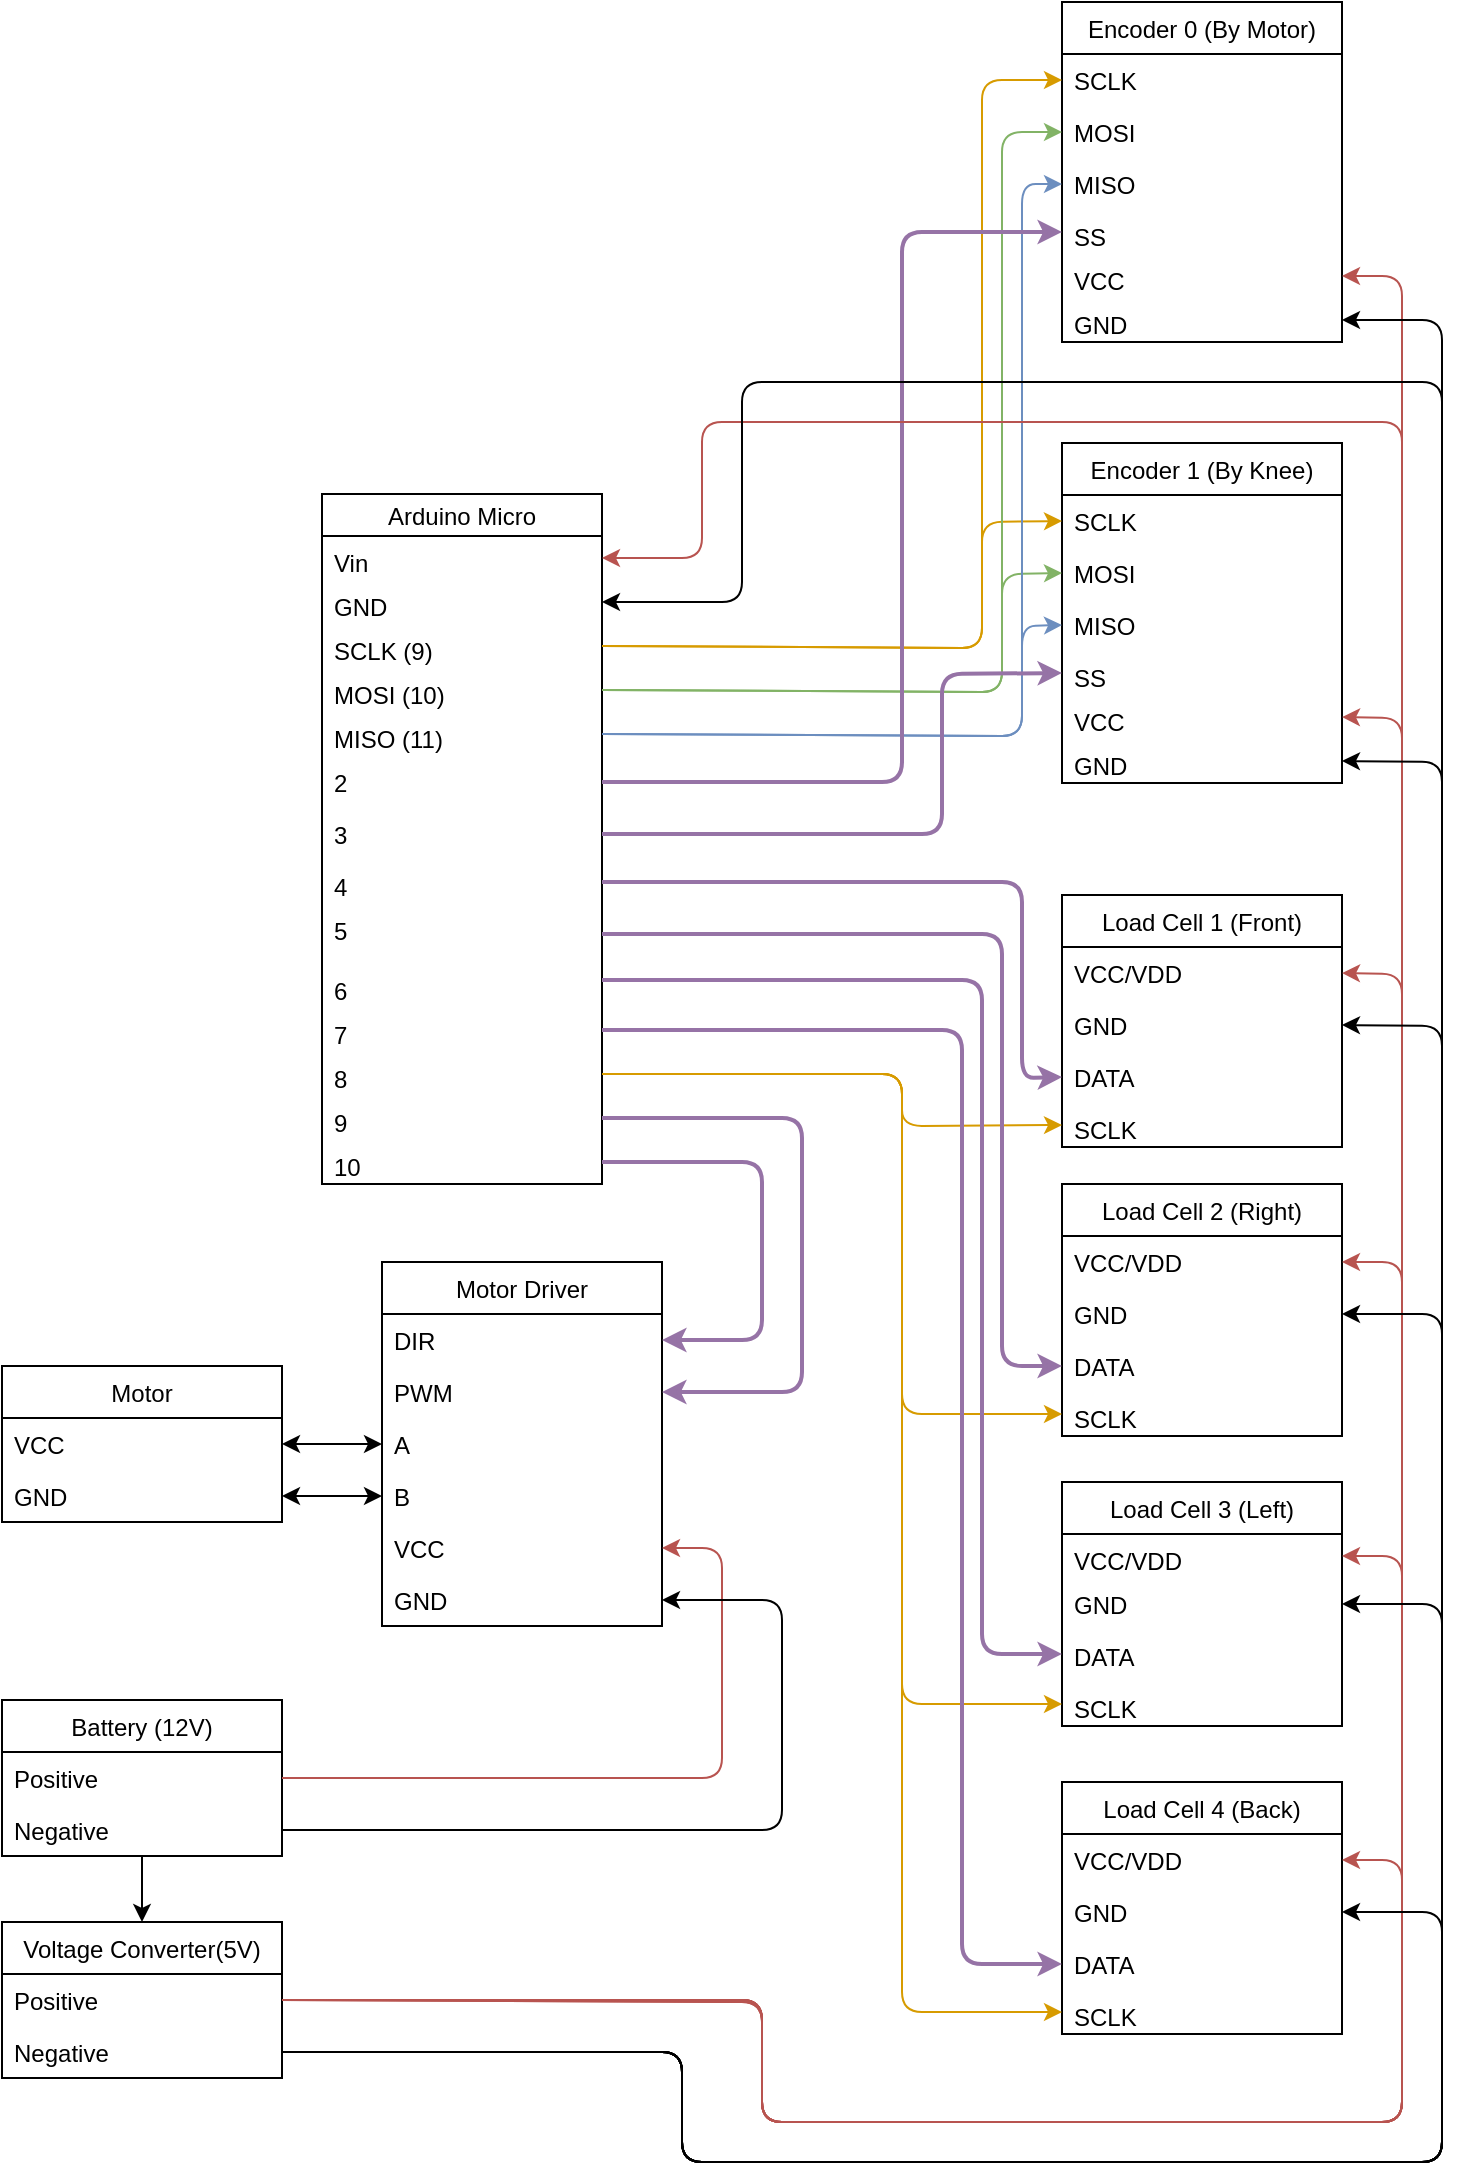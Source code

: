 <mxfile version="12.3.3" type="device" pages="1"><diagram id="v35DXiqKWcoDBNxf22tP" name="Page-1"><mxGraphModel dx="1888" dy="548" grid="1" gridSize="10" guides="1" tooltips="1" connect="1" arrows="1" fold="1" page="1" pageScale="1" pageWidth="850" pageHeight="1100" math="0" shadow="0"><root><mxCell id="0"/><mxCell id="1" parent="0"/><mxCell id="bPSCzcpHLHZhRYJmk_Av-8" value="Arduino Micro" style="swimlane;fontStyle=0;childLayout=stackLayout;horizontal=1;startSize=21;fillColor=none;horizontalStack=0;resizeParent=1;resizeParentMax=0;resizeLast=0;collapsible=1;marginBottom=0;" vertex="1" parent="1"><mxGeometry x="20" y="256" width="140" height="345" as="geometry"/></mxCell><mxCell id="bPSCzcpHLHZhRYJmk_Av-101" value="Vin" style="text;strokeColor=none;fillColor=none;align=left;verticalAlign=top;spacingLeft=4;spacingRight=4;overflow=hidden;rotatable=0;points=[[0,0.5],[1,0.5]];portConstraint=eastwest;" vertex="1" parent="bPSCzcpHLHZhRYJmk_Av-8"><mxGeometry y="21" width="140" height="22" as="geometry"/></mxCell><mxCell id="bPSCzcpHLHZhRYJmk_Av-100" value="GND" style="text;strokeColor=none;fillColor=none;align=left;verticalAlign=top;spacingLeft=4;spacingRight=4;overflow=hidden;rotatable=0;points=[[0,0.5],[1,0.5]];portConstraint=eastwest;" vertex="1" parent="bPSCzcpHLHZhRYJmk_Av-8"><mxGeometry y="43" width="140" height="22" as="geometry"/></mxCell><mxCell id="bPSCzcpHLHZhRYJmk_Av-20" value="SCLK (9)" style="text;strokeColor=none;fillColor=none;align=left;verticalAlign=top;spacingLeft=4;spacingRight=4;overflow=hidden;rotatable=0;points=[[0,0.5],[1,0.5]];portConstraint=eastwest;" vertex="1" parent="bPSCzcpHLHZhRYJmk_Av-8"><mxGeometry y="65" width="140" height="22" as="geometry"/></mxCell><mxCell id="bPSCzcpHLHZhRYJmk_Av-19" value="MOSI (10)" style="text;strokeColor=none;fillColor=none;align=left;verticalAlign=top;spacingLeft=4;spacingRight=4;overflow=hidden;rotatable=0;points=[[0,0.5],[1,0.5]];portConstraint=eastwest;" vertex="1" parent="bPSCzcpHLHZhRYJmk_Av-8"><mxGeometry y="87" width="140" height="22" as="geometry"/></mxCell><mxCell id="bPSCzcpHLHZhRYJmk_Av-18" value="MISO (11)" style="text;strokeColor=none;fillColor=none;align=left;verticalAlign=top;spacingLeft=4;spacingRight=4;overflow=hidden;rotatable=0;points=[[0,0.5],[1,0.5]];portConstraint=eastwest;" vertex="1" parent="bPSCzcpHLHZhRYJmk_Av-8"><mxGeometry y="109" width="140" height="22" as="geometry"/></mxCell><mxCell id="bPSCzcpHLHZhRYJmk_Av-9" value="2" style="text;strokeColor=none;fillColor=none;align=left;verticalAlign=top;spacingLeft=4;spacingRight=4;overflow=hidden;rotatable=0;points=[[0,0.5],[1,0.5]];portConstraint=eastwest;" vertex="1" parent="bPSCzcpHLHZhRYJmk_Av-8"><mxGeometry y="131" width="140" height="26" as="geometry"/></mxCell><mxCell id="bPSCzcpHLHZhRYJmk_Av-10" value="3" style="text;strokeColor=none;fillColor=none;align=left;verticalAlign=top;spacingLeft=4;spacingRight=4;overflow=hidden;rotatable=0;points=[[0,0.5],[1,0.5]];portConstraint=eastwest;" vertex="1" parent="bPSCzcpHLHZhRYJmk_Av-8"><mxGeometry y="157" width="140" height="26" as="geometry"/></mxCell><mxCell id="bPSCzcpHLHZhRYJmk_Av-12" value="4" style="text;strokeColor=none;fillColor=none;align=left;verticalAlign=top;spacingLeft=4;spacingRight=4;overflow=hidden;rotatable=0;points=[[0,0.5],[1,0.5]];portConstraint=eastwest;" vertex="1" parent="bPSCzcpHLHZhRYJmk_Av-8"><mxGeometry y="183" width="140" height="22" as="geometry"/></mxCell><mxCell id="bPSCzcpHLHZhRYJmk_Av-11" value="5" style="text;strokeColor=none;fillColor=none;align=left;verticalAlign=top;spacingLeft=4;spacingRight=4;overflow=hidden;rotatable=0;points=[[0,0.5],[1,0.5]];portConstraint=eastwest;" vertex="1" parent="bPSCzcpHLHZhRYJmk_Av-8"><mxGeometry y="205" width="140" height="30" as="geometry"/></mxCell><mxCell id="bPSCzcpHLHZhRYJmk_Av-14" value="6" style="text;strokeColor=none;fillColor=none;align=left;verticalAlign=top;spacingLeft=4;spacingRight=4;overflow=hidden;rotatable=0;points=[[0,0.5],[1,0.5]];portConstraint=eastwest;" vertex="1" parent="bPSCzcpHLHZhRYJmk_Av-8"><mxGeometry y="235" width="140" height="22" as="geometry"/></mxCell><mxCell id="bPSCzcpHLHZhRYJmk_Av-16" value="7" style="text;strokeColor=none;fillColor=none;align=left;verticalAlign=top;spacingLeft=4;spacingRight=4;overflow=hidden;rotatable=0;points=[[0,0.5],[1,0.5]];portConstraint=eastwest;" vertex="1" parent="bPSCzcpHLHZhRYJmk_Av-8"><mxGeometry y="257" width="140" height="22" as="geometry"/></mxCell><mxCell id="bPSCzcpHLHZhRYJmk_Av-15" value="8" style="text;strokeColor=none;fillColor=none;align=left;verticalAlign=top;spacingLeft=4;spacingRight=4;overflow=hidden;rotatable=0;points=[[0,0.5],[1,0.5]];portConstraint=eastwest;" vertex="1" parent="bPSCzcpHLHZhRYJmk_Av-8"><mxGeometry y="279" width="140" height="22" as="geometry"/></mxCell><mxCell id="bPSCzcpHLHZhRYJmk_Av-13" value="9" style="text;strokeColor=none;fillColor=none;align=left;verticalAlign=top;spacingLeft=4;spacingRight=4;overflow=hidden;rotatable=0;points=[[0,0.5],[1,0.5]];portConstraint=eastwest;" vertex="1" parent="bPSCzcpHLHZhRYJmk_Av-8"><mxGeometry y="301" width="140" height="22" as="geometry"/></mxCell><mxCell id="bPSCzcpHLHZhRYJmk_Av-17" value="10" style="text;strokeColor=none;fillColor=none;align=left;verticalAlign=top;spacingLeft=4;spacingRight=4;overflow=hidden;rotatable=0;points=[[0,0.5],[1,0.5]];portConstraint=eastwest;" vertex="1" parent="bPSCzcpHLHZhRYJmk_Av-8"><mxGeometry y="323" width="140" height="22" as="geometry"/></mxCell><mxCell id="bPSCzcpHLHZhRYJmk_Av-21" value="Encoder 1 (By Knee)" style="swimlane;fontStyle=0;childLayout=stackLayout;horizontal=1;startSize=26;fillColor=none;horizontalStack=0;resizeParent=1;resizeParentMax=0;resizeLast=0;collapsible=1;marginBottom=0;" vertex="1" parent="1"><mxGeometry x="390" y="230.5" width="140" height="170" as="geometry"/></mxCell><mxCell id="bPSCzcpHLHZhRYJmk_Av-24" value="SCLK" style="text;strokeColor=none;fillColor=none;align=left;verticalAlign=top;spacingLeft=4;spacingRight=4;overflow=hidden;rotatable=0;points=[[0,0.5],[1,0.5]];portConstraint=eastwest;" vertex="1" parent="bPSCzcpHLHZhRYJmk_Av-21"><mxGeometry y="26" width="140" height="26" as="geometry"/></mxCell><mxCell id="bPSCzcpHLHZhRYJmk_Av-22" value="MOSI&#10;" style="text;strokeColor=none;fillColor=none;align=left;verticalAlign=top;spacingLeft=4;spacingRight=4;overflow=hidden;rotatable=0;points=[[0,0.5],[1,0.5]];portConstraint=eastwest;" vertex="1" parent="bPSCzcpHLHZhRYJmk_Av-21"><mxGeometry y="52" width="140" height="26" as="geometry"/></mxCell><mxCell id="bPSCzcpHLHZhRYJmk_Av-23" value="MISO" style="text;strokeColor=none;fillColor=none;align=left;verticalAlign=top;spacingLeft=4;spacingRight=4;overflow=hidden;rotatable=0;points=[[0,0.5],[1,0.5]];portConstraint=eastwest;" vertex="1" parent="bPSCzcpHLHZhRYJmk_Av-21"><mxGeometry y="78" width="140" height="26" as="geometry"/></mxCell><mxCell id="bPSCzcpHLHZhRYJmk_Av-25" value="SS" style="text;strokeColor=none;fillColor=none;align=left;verticalAlign=top;spacingLeft=4;spacingRight=4;overflow=hidden;rotatable=0;points=[[0,0.5],[1,0.5]];portConstraint=eastwest;" vertex="1" parent="bPSCzcpHLHZhRYJmk_Av-21"><mxGeometry y="104" width="140" height="22" as="geometry"/></mxCell><mxCell id="bPSCzcpHLHZhRYJmk_Av-46" value="VCC" style="text;strokeColor=none;fillColor=none;align=left;verticalAlign=top;spacingLeft=4;spacingRight=4;overflow=hidden;rotatable=0;points=[[0,0.5],[1,0.5]];portConstraint=eastwest;" vertex="1" parent="bPSCzcpHLHZhRYJmk_Av-21"><mxGeometry y="126" width="140" height="22" as="geometry"/></mxCell><mxCell id="bPSCzcpHLHZhRYJmk_Av-47" value="GND" style="text;strokeColor=none;fillColor=none;align=left;verticalAlign=top;spacingLeft=4;spacingRight=4;overflow=hidden;rotatable=0;points=[[0,0.5],[1,0.5]];portConstraint=eastwest;" vertex="1" parent="bPSCzcpHLHZhRYJmk_Av-21"><mxGeometry y="148" width="140" height="22" as="geometry"/></mxCell><mxCell id="bPSCzcpHLHZhRYJmk_Av-26" value="Encoder 0 (By Motor)" style="swimlane;fontStyle=0;childLayout=stackLayout;horizontal=1;startSize=26;fillColor=none;horizontalStack=0;resizeParent=1;resizeParentMax=0;resizeLast=0;collapsible=1;marginBottom=0;" vertex="1" parent="1"><mxGeometry x="390" y="10" width="140" height="170" as="geometry"/></mxCell><mxCell id="bPSCzcpHLHZhRYJmk_Av-29" value="SCLK" style="text;strokeColor=none;fillColor=none;align=left;verticalAlign=top;spacingLeft=4;spacingRight=4;overflow=hidden;rotatable=0;points=[[0,0.5],[1,0.5]];portConstraint=eastwest;" vertex="1" parent="bPSCzcpHLHZhRYJmk_Av-26"><mxGeometry y="26" width="140" height="26" as="geometry"/></mxCell><mxCell id="bPSCzcpHLHZhRYJmk_Av-27" value="MOSI&#10;" style="text;strokeColor=none;fillColor=none;align=left;verticalAlign=top;spacingLeft=4;spacingRight=4;overflow=hidden;rotatable=0;points=[[0,0.5],[1,0.5]];portConstraint=eastwest;" vertex="1" parent="bPSCzcpHLHZhRYJmk_Av-26"><mxGeometry y="52" width="140" height="26" as="geometry"/></mxCell><mxCell id="bPSCzcpHLHZhRYJmk_Av-28" value="MISO" style="text;strokeColor=none;fillColor=none;align=left;verticalAlign=top;spacingLeft=4;spacingRight=4;overflow=hidden;rotatable=0;points=[[0,0.5],[1,0.5]];portConstraint=eastwest;" vertex="1" parent="bPSCzcpHLHZhRYJmk_Av-26"><mxGeometry y="78" width="140" height="26" as="geometry"/></mxCell><mxCell id="bPSCzcpHLHZhRYJmk_Av-30" value="SS" style="text;strokeColor=none;fillColor=none;align=left;verticalAlign=top;spacingLeft=4;spacingRight=4;overflow=hidden;rotatable=0;points=[[0,0.5],[1,0.5]];portConstraint=eastwest;" vertex="1" parent="bPSCzcpHLHZhRYJmk_Av-26"><mxGeometry y="104" width="140" height="22" as="geometry"/></mxCell><mxCell id="bPSCzcpHLHZhRYJmk_Av-45" value="VCC" style="text;strokeColor=none;fillColor=none;align=left;verticalAlign=top;spacingLeft=4;spacingRight=4;overflow=hidden;rotatable=0;points=[[0,0.5],[1,0.5]];portConstraint=eastwest;" vertex="1" parent="bPSCzcpHLHZhRYJmk_Av-26"><mxGeometry y="126" width="140" height="22" as="geometry"/></mxCell><mxCell id="bPSCzcpHLHZhRYJmk_Av-44" value="GND" style="text;strokeColor=none;fillColor=none;align=left;verticalAlign=top;spacingLeft=4;spacingRight=4;overflow=hidden;rotatable=0;points=[[0,0.5],[1,0.5]];portConstraint=eastwest;" vertex="1" parent="bPSCzcpHLHZhRYJmk_Av-26"><mxGeometry y="148" width="140" height="22" as="geometry"/></mxCell><mxCell id="bPSCzcpHLHZhRYJmk_Av-31" value="" style="endArrow=classic;html=1;exitX=1;exitY=0.5;exitDx=0;exitDy=0;entryX=0;entryY=0.5;entryDx=0;entryDy=0;fillColor=#dae8fc;strokeColor=#6c8ebf;" edge="1" parent="1" source="bPSCzcpHLHZhRYJmk_Av-18" target="bPSCzcpHLHZhRYJmk_Av-23"><mxGeometry width="50" height="50" relative="1" as="geometry"><mxPoint x="20" y="460" as="sourcePoint"/><mxPoint x="300" y="300" as="targetPoint"/><Array as="points"><mxPoint x="370" y="377"/><mxPoint x="370" y="322"/></Array></mxGeometry></mxCell><mxCell id="bPSCzcpHLHZhRYJmk_Av-32" value="" style="endArrow=classic;html=1;exitX=1;exitY=0.5;exitDx=0;exitDy=0;entryX=0;entryY=0.5;entryDx=0;entryDy=0;fillColor=#d5e8d4;strokeColor=#82b366;" edge="1" parent="1" source="bPSCzcpHLHZhRYJmk_Av-19" target="bPSCzcpHLHZhRYJmk_Av-22"><mxGeometry width="50" height="50" relative="1" as="geometry"><mxPoint x="20" y="460" as="sourcePoint"/><mxPoint x="70" y="410" as="targetPoint"/><Array as="points"><mxPoint x="360" y="355"/><mxPoint x="360" y="296"/></Array></mxGeometry></mxCell><mxCell id="bPSCzcpHLHZhRYJmk_Av-33" value="" style="endArrow=classic;html=1;exitX=1;exitY=0.5;exitDx=0;exitDy=0;entryX=0;entryY=0.5;entryDx=0;entryDy=0;fillColor=#ffe6cc;strokeColor=#d79b00;" edge="1" parent="1" source="bPSCzcpHLHZhRYJmk_Av-20" target="bPSCzcpHLHZhRYJmk_Av-24"><mxGeometry width="50" height="50" relative="1" as="geometry"><mxPoint x="20" y="460" as="sourcePoint"/><mxPoint x="70" y="410" as="targetPoint"/><Array as="points"><mxPoint x="350" y="333"/><mxPoint x="350" y="270"/></Array></mxGeometry></mxCell><mxCell id="bPSCzcpHLHZhRYJmk_Av-34" value="" style="endArrow=classic;html=1;exitX=1;exitY=0.5;exitDx=0;exitDy=0;entryX=0;entryY=0.5;entryDx=0;entryDy=0;fillColor=#ffe6cc;strokeColor=#d79b00;" edge="1" parent="1" source="bPSCzcpHLHZhRYJmk_Av-20" target="bPSCzcpHLHZhRYJmk_Av-29"><mxGeometry width="50" height="50" relative="1" as="geometry"><mxPoint x="20" y="460" as="sourcePoint"/><mxPoint x="70" y="410" as="targetPoint"/><Array as="points"><mxPoint x="350" y="333"/><mxPoint x="350" y="49"/></Array></mxGeometry></mxCell><mxCell id="bPSCzcpHLHZhRYJmk_Av-35" value="" style="endArrow=classic;html=1;exitX=1;exitY=0.5;exitDx=0;exitDy=0;entryX=0;entryY=0.5;entryDx=0;entryDy=0;fillColor=#d5e8d4;strokeColor=#82b366;" edge="1" parent="1" source="bPSCzcpHLHZhRYJmk_Av-19" target="bPSCzcpHLHZhRYJmk_Av-27"><mxGeometry width="50" height="50" relative="1" as="geometry"><mxPoint x="20" y="460" as="sourcePoint"/><mxPoint x="70" y="410" as="targetPoint"/><Array as="points"><mxPoint x="360" y="355"/><mxPoint x="360" y="75"/></Array></mxGeometry></mxCell><mxCell id="bPSCzcpHLHZhRYJmk_Av-36" value="" style="endArrow=classic;html=1;exitX=1;exitY=0.5;exitDx=0;exitDy=0;entryX=0;entryY=0.5;entryDx=0;entryDy=0;fillColor=#dae8fc;strokeColor=#6c8ebf;" edge="1" parent="1" source="bPSCzcpHLHZhRYJmk_Av-18" target="bPSCzcpHLHZhRYJmk_Av-28"><mxGeometry width="50" height="50" relative="1" as="geometry"><mxPoint x="20" y="460" as="sourcePoint"/><mxPoint x="70" y="410" as="targetPoint"/><Array as="points"><mxPoint x="370" y="377"/><mxPoint x="370" y="101"/></Array></mxGeometry></mxCell><mxCell id="bPSCzcpHLHZhRYJmk_Av-37" value="" style="endArrow=classic;html=1;exitX=1;exitY=0.5;exitDx=0;exitDy=0;entryX=0;entryY=0.5;entryDx=0;entryDy=0;fillColor=#e1d5e7;strokeColor=#9673a6;strokeWidth=2;" edge="1" parent="1" source="bPSCzcpHLHZhRYJmk_Av-9" target="bPSCzcpHLHZhRYJmk_Av-30"><mxGeometry width="50" height="50" relative="1" as="geometry"><mxPoint x="20" y="670" as="sourcePoint"/><mxPoint x="70" y="620" as="targetPoint"/><Array as="points"><mxPoint x="310" y="400"/><mxPoint x="310" y="125"/></Array></mxGeometry></mxCell><mxCell id="bPSCzcpHLHZhRYJmk_Av-38" value="" style="endArrow=classic;html=1;exitX=1;exitY=0.5;exitDx=0;exitDy=0;entryX=0;entryY=0.5;entryDx=0;entryDy=0;fillColor=#e1d5e7;strokeColor=#9673a6;strokeWidth=2;" edge="1" parent="1" source="bPSCzcpHLHZhRYJmk_Av-10" target="bPSCzcpHLHZhRYJmk_Av-25"><mxGeometry width="50" height="50" relative="1" as="geometry"><mxPoint x="20" y="670" as="sourcePoint"/><mxPoint x="70" y="620" as="targetPoint"/><Array as="points"><mxPoint x="330" y="426"/><mxPoint x="330" y="346"/></Array></mxGeometry></mxCell><mxCell id="bPSCzcpHLHZhRYJmk_Av-39" value="Load Cell 1 (Front)" style="swimlane;fontStyle=0;childLayout=stackLayout;horizontal=1;startSize=26;fillColor=none;horizontalStack=0;resizeParent=1;resizeParentMax=0;resizeLast=0;collapsible=1;marginBottom=0;" vertex="1" parent="1"><mxGeometry x="390" y="456.5" width="140" height="126" as="geometry"/></mxCell><mxCell id="bPSCzcpHLHZhRYJmk_Av-40" value="VCC/VDD" style="text;strokeColor=none;fillColor=none;align=left;verticalAlign=top;spacingLeft=4;spacingRight=4;overflow=hidden;rotatable=0;points=[[0,0.5],[1,0.5]];portConstraint=eastwest;" vertex="1" parent="bPSCzcpHLHZhRYJmk_Av-39"><mxGeometry y="26" width="140" height="26" as="geometry"/></mxCell><mxCell id="bPSCzcpHLHZhRYJmk_Av-41" value="GND" style="text;strokeColor=none;fillColor=none;align=left;verticalAlign=top;spacingLeft=4;spacingRight=4;overflow=hidden;rotatable=0;points=[[0,0.5],[1,0.5]];portConstraint=eastwest;" vertex="1" parent="bPSCzcpHLHZhRYJmk_Av-39"><mxGeometry y="52" width="140" height="26" as="geometry"/></mxCell><mxCell id="bPSCzcpHLHZhRYJmk_Av-42" value="DATA" style="text;strokeColor=none;fillColor=none;align=left;verticalAlign=top;spacingLeft=4;spacingRight=4;overflow=hidden;rotatable=0;points=[[0,0.5],[1,0.5]];portConstraint=eastwest;" vertex="1" parent="bPSCzcpHLHZhRYJmk_Av-39"><mxGeometry y="78" width="140" height="26" as="geometry"/></mxCell><mxCell id="bPSCzcpHLHZhRYJmk_Av-43" value="SCLK" style="text;strokeColor=none;fillColor=none;align=left;verticalAlign=top;spacingLeft=4;spacingRight=4;overflow=hidden;rotatable=0;points=[[0,0.5],[1,0.5]];portConstraint=eastwest;" vertex="1" parent="bPSCzcpHLHZhRYJmk_Av-39"><mxGeometry y="104" width="140" height="22" as="geometry"/></mxCell><mxCell id="bPSCzcpHLHZhRYJmk_Av-48" value="Load Cell 2 (Right)" style="swimlane;fontStyle=0;childLayout=stackLayout;horizontal=1;startSize=26;fillColor=none;horizontalStack=0;resizeParent=1;resizeParentMax=0;resizeLast=0;collapsible=1;marginBottom=0;" vertex="1" parent="1"><mxGeometry x="390" y="601" width="140" height="126" as="geometry"/></mxCell><mxCell id="bPSCzcpHLHZhRYJmk_Av-49" value="VCC/VDD" style="text;strokeColor=none;fillColor=none;align=left;verticalAlign=top;spacingLeft=4;spacingRight=4;overflow=hidden;rotatable=0;points=[[0,0.5],[1,0.5]];portConstraint=eastwest;" vertex="1" parent="bPSCzcpHLHZhRYJmk_Av-48"><mxGeometry y="26" width="140" height="26" as="geometry"/></mxCell><mxCell id="bPSCzcpHLHZhRYJmk_Av-50" value="GND" style="text;strokeColor=none;fillColor=none;align=left;verticalAlign=top;spacingLeft=4;spacingRight=4;overflow=hidden;rotatable=0;points=[[0,0.5],[1,0.5]];portConstraint=eastwest;" vertex="1" parent="bPSCzcpHLHZhRYJmk_Av-48"><mxGeometry y="52" width="140" height="26" as="geometry"/></mxCell><mxCell id="bPSCzcpHLHZhRYJmk_Av-51" value="DATA" style="text;strokeColor=none;fillColor=none;align=left;verticalAlign=top;spacingLeft=4;spacingRight=4;overflow=hidden;rotatable=0;points=[[0,0.5],[1,0.5]];portConstraint=eastwest;" vertex="1" parent="bPSCzcpHLHZhRYJmk_Av-48"><mxGeometry y="78" width="140" height="26" as="geometry"/></mxCell><mxCell id="bPSCzcpHLHZhRYJmk_Av-52" value="SCLK" style="text;strokeColor=none;fillColor=none;align=left;verticalAlign=top;spacingLeft=4;spacingRight=4;overflow=hidden;rotatable=0;points=[[0,0.5],[1,0.5]];portConstraint=eastwest;" vertex="1" parent="bPSCzcpHLHZhRYJmk_Av-48"><mxGeometry y="104" width="140" height="22" as="geometry"/></mxCell><mxCell id="bPSCzcpHLHZhRYJmk_Av-53" value="Load Cell 3 (Left)" style="swimlane;fontStyle=0;childLayout=stackLayout;horizontal=1;startSize=26;fillColor=none;horizontalStack=0;resizeParent=1;resizeParentMax=0;resizeLast=0;collapsible=1;marginBottom=0;" vertex="1" parent="1"><mxGeometry x="390" y="750" width="140" height="122" as="geometry"/></mxCell><mxCell id="bPSCzcpHLHZhRYJmk_Av-54" value="VCC/VDD" style="text;strokeColor=none;fillColor=none;align=left;verticalAlign=top;spacingLeft=4;spacingRight=4;overflow=hidden;rotatable=0;points=[[0,0.5],[1,0.5]];portConstraint=eastwest;" vertex="1" parent="bPSCzcpHLHZhRYJmk_Av-53"><mxGeometry y="26" width="140" height="22" as="geometry"/></mxCell><mxCell id="bPSCzcpHLHZhRYJmk_Av-55" value="GND" style="text;strokeColor=none;fillColor=none;align=left;verticalAlign=top;spacingLeft=4;spacingRight=4;overflow=hidden;rotatable=0;points=[[0,0.5],[1,0.5]];portConstraint=eastwest;" vertex="1" parent="bPSCzcpHLHZhRYJmk_Av-53"><mxGeometry y="48" width="140" height="26" as="geometry"/></mxCell><mxCell id="bPSCzcpHLHZhRYJmk_Av-56" value="DATA" style="text;strokeColor=none;fillColor=none;align=left;verticalAlign=top;spacingLeft=4;spacingRight=4;overflow=hidden;rotatable=0;points=[[0,0.5],[1,0.5]];portConstraint=eastwest;" vertex="1" parent="bPSCzcpHLHZhRYJmk_Av-53"><mxGeometry y="74" width="140" height="26" as="geometry"/></mxCell><mxCell id="bPSCzcpHLHZhRYJmk_Av-57" value="SCLK" style="text;strokeColor=none;fillColor=none;align=left;verticalAlign=top;spacingLeft=4;spacingRight=4;overflow=hidden;rotatable=0;points=[[0,0.5],[1,0.5]];portConstraint=eastwest;" vertex="1" parent="bPSCzcpHLHZhRYJmk_Av-53"><mxGeometry y="100" width="140" height="22" as="geometry"/></mxCell><mxCell id="bPSCzcpHLHZhRYJmk_Av-58" value="Load Cell 4 (Back)" style="swimlane;fontStyle=0;childLayout=stackLayout;horizontal=1;startSize=26;fillColor=none;horizontalStack=0;resizeParent=1;resizeParentMax=0;resizeLast=0;collapsible=1;marginBottom=0;" vertex="1" parent="1"><mxGeometry x="390" y="900" width="140" height="126" as="geometry"/></mxCell><mxCell id="bPSCzcpHLHZhRYJmk_Av-59" value="VCC/VDD" style="text;strokeColor=none;fillColor=none;align=left;verticalAlign=top;spacingLeft=4;spacingRight=4;overflow=hidden;rotatable=0;points=[[0,0.5],[1,0.5]];portConstraint=eastwest;" vertex="1" parent="bPSCzcpHLHZhRYJmk_Av-58"><mxGeometry y="26" width="140" height="26" as="geometry"/></mxCell><mxCell id="bPSCzcpHLHZhRYJmk_Av-60" value="GND" style="text;strokeColor=none;fillColor=none;align=left;verticalAlign=top;spacingLeft=4;spacingRight=4;overflow=hidden;rotatable=0;points=[[0,0.5],[1,0.5]];portConstraint=eastwest;" vertex="1" parent="bPSCzcpHLHZhRYJmk_Av-58"><mxGeometry y="52" width="140" height="26" as="geometry"/></mxCell><mxCell id="bPSCzcpHLHZhRYJmk_Av-61" value="DATA" style="text;strokeColor=none;fillColor=none;align=left;verticalAlign=top;spacingLeft=4;spacingRight=4;overflow=hidden;rotatable=0;points=[[0,0.5],[1,0.5]];portConstraint=eastwest;" vertex="1" parent="bPSCzcpHLHZhRYJmk_Av-58"><mxGeometry y="78" width="140" height="26" as="geometry"/></mxCell><mxCell id="bPSCzcpHLHZhRYJmk_Av-62" value="SCLK" style="text;strokeColor=none;fillColor=none;align=left;verticalAlign=top;spacingLeft=4;spacingRight=4;overflow=hidden;rotatable=0;points=[[0,0.5],[1,0.5]];portConstraint=eastwest;" vertex="1" parent="bPSCzcpHLHZhRYJmk_Av-58"><mxGeometry y="104" width="140" height="22" as="geometry"/></mxCell><mxCell id="bPSCzcpHLHZhRYJmk_Av-63" value="" style="endArrow=classic;html=1;exitX=1;exitY=0.5;exitDx=0;exitDy=0;entryX=0;entryY=0.5;entryDx=0;entryDy=0;fillColor=#ffe6cc;strokeColor=#d79b00;" edge="1" parent="1" source="bPSCzcpHLHZhRYJmk_Av-15" target="bPSCzcpHLHZhRYJmk_Av-43"><mxGeometry width="50" height="50" relative="1" as="geometry"><mxPoint x="20" y="1100" as="sourcePoint"/><mxPoint x="70" y="1050" as="targetPoint"/><Array as="points"><mxPoint x="310" y="546"/><mxPoint x="310" y="572"/></Array></mxGeometry></mxCell><mxCell id="bPSCzcpHLHZhRYJmk_Av-64" value="" style="endArrow=classic;html=1;exitX=1;exitY=0.5;exitDx=0;exitDy=0;entryX=0;entryY=0.5;entryDx=0;entryDy=0;fillColor=#ffe6cc;strokeColor=#d79b00;" edge="1" parent="1" source="bPSCzcpHLHZhRYJmk_Av-15" target="bPSCzcpHLHZhRYJmk_Av-52"><mxGeometry width="50" height="50" relative="1" as="geometry"><mxPoint x="170" y="556" as="sourcePoint"/><mxPoint x="400" y="581.5" as="targetPoint"/><Array as="points"><mxPoint x="310" y="546"/><mxPoint x="310" y="716"/></Array></mxGeometry></mxCell><mxCell id="bPSCzcpHLHZhRYJmk_Av-65" value="" style="endArrow=classic;html=1;exitX=1;exitY=0.5;exitDx=0;exitDy=0;entryX=0;entryY=0.5;entryDx=0;entryDy=0;fillColor=#ffe6cc;strokeColor=#d79b00;" edge="1" parent="1" source="bPSCzcpHLHZhRYJmk_Av-15" target="bPSCzcpHLHZhRYJmk_Av-57"><mxGeometry width="50" height="50" relative="1" as="geometry"><mxPoint x="20" y="1100" as="sourcePoint"/><mxPoint x="70" y="1050" as="targetPoint"/><Array as="points"><mxPoint x="310" y="546"/><mxPoint x="310" y="861"/></Array></mxGeometry></mxCell><mxCell id="bPSCzcpHLHZhRYJmk_Av-66" value="" style="endArrow=classic;html=1;exitX=1;exitY=0.5;exitDx=0;exitDy=0;entryX=0;entryY=0.5;entryDx=0;entryDy=0;fillColor=#ffe6cc;strokeColor=#d79b00;" edge="1" parent="1" source="bPSCzcpHLHZhRYJmk_Av-15" target="bPSCzcpHLHZhRYJmk_Av-62"><mxGeometry width="50" height="50" relative="1" as="geometry"><mxPoint x="20" y="1100" as="sourcePoint"/><mxPoint x="70" y="1050" as="targetPoint"/><Array as="points"><mxPoint x="310" y="546"/><mxPoint x="310" y="1015"/></Array></mxGeometry></mxCell><mxCell id="bPSCzcpHLHZhRYJmk_Av-67" value="" style="endArrow=classic;html=1;exitX=1;exitY=0.5;exitDx=0;exitDy=0;entryX=0;entryY=0.5;entryDx=0;entryDy=0;fillColor=#e1d5e7;strokeColor=#9673a6;strokeWidth=2;" edge="1" parent="1" source="bPSCzcpHLHZhRYJmk_Av-12" target="bPSCzcpHLHZhRYJmk_Av-42"><mxGeometry width="50" height="50" relative="1" as="geometry"><mxPoint x="190" y="610" as="sourcePoint"/><mxPoint x="220" y="810" as="targetPoint"/><Array as="points"><mxPoint x="370" y="450"/><mxPoint x="370" y="548"/></Array></mxGeometry></mxCell><mxCell id="bPSCzcpHLHZhRYJmk_Av-68" value="" style="endArrow=classic;html=1;exitX=1;exitY=0.5;exitDx=0;exitDy=0;entryX=0;entryY=0.5;entryDx=0;entryDy=0;fillColor=#e1d5e7;strokeColor=#9673a6;strokeWidth=2;" edge="1" parent="1" source="bPSCzcpHLHZhRYJmk_Av-11" target="bPSCzcpHLHZhRYJmk_Av-51"><mxGeometry width="50" height="50" relative="1" as="geometry"><mxPoint x="190" y="590" as="sourcePoint"/><mxPoint x="230" y="720" as="targetPoint"/><Array as="points"><mxPoint x="360" y="476"/><mxPoint x="360" y="692"/></Array></mxGeometry></mxCell><mxCell id="bPSCzcpHLHZhRYJmk_Av-69" value="" style="endArrow=classic;html=1;entryX=0;entryY=0.5;entryDx=0;entryDy=0;fillColor=#e1d5e7;strokeColor=#9673a6;strokeWidth=2;" edge="1" parent="1"><mxGeometry width="50" height="50" relative="1" as="geometry"><mxPoint x="160" y="499" as="sourcePoint"/><mxPoint x="390" y="836" as="targetPoint"/><Array as="points"><mxPoint x="350" y="499"/><mxPoint x="350" y="836"/></Array></mxGeometry></mxCell><mxCell id="bPSCzcpHLHZhRYJmk_Av-70" value="" style="endArrow=classic;html=1;exitX=1;exitY=0.5;exitDx=0;exitDy=0;entryX=0;entryY=0.5;entryDx=0;entryDy=0;fillColor=#e1d5e7;strokeColor=#9673a6;strokeWidth=2;" edge="1" parent="1" source="bPSCzcpHLHZhRYJmk_Av-16" target="bPSCzcpHLHZhRYJmk_Av-61"><mxGeometry width="50" height="50" relative="1" as="geometry"><mxPoint x="170" y="640" as="sourcePoint"/><mxPoint x="280" y="720" as="targetPoint"/><Array as="points"><mxPoint x="340" y="524"/><mxPoint x="340" y="991"/></Array></mxGeometry></mxCell><mxCell id="bPSCzcpHLHZhRYJmk_Av-71" value="Motor Driver" style="swimlane;fontStyle=0;childLayout=stackLayout;horizontal=1;startSize=26;fillColor=none;horizontalStack=0;resizeParent=1;resizeParentMax=0;resizeLast=0;collapsible=1;marginBottom=0;" vertex="1" parent="1"><mxGeometry x="50" y="640" width="140" height="182" as="geometry"/></mxCell><mxCell id="bPSCzcpHLHZhRYJmk_Av-73" value="DIR" style="text;strokeColor=none;fillColor=none;align=left;verticalAlign=top;spacingLeft=4;spacingRight=4;overflow=hidden;rotatable=0;points=[[0,0.5],[1,0.5]];portConstraint=eastwest;" vertex="1" parent="bPSCzcpHLHZhRYJmk_Av-71"><mxGeometry y="26" width="140" height="26" as="geometry"/></mxCell><mxCell id="bPSCzcpHLHZhRYJmk_Av-72" value="PWM" style="text;strokeColor=none;fillColor=none;align=left;verticalAlign=top;spacingLeft=4;spacingRight=4;overflow=hidden;rotatable=0;points=[[0,0.5],[1,0.5]];portConstraint=eastwest;" vertex="1" parent="bPSCzcpHLHZhRYJmk_Av-71"><mxGeometry y="52" width="140" height="26" as="geometry"/></mxCell><mxCell id="bPSCzcpHLHZhRYJmk_Av-74" value="A" style="text;strokeColor=none;fillColor=none;align=left;verticalAlign=top;spacingLeft=4;spacingRight=4;overflow=hidden;rotatable=0;points=[[0,0.5],[1,0.5]];portConstraint=eastwest;" vertex="1" parent="bPSCzcpHLHZhRYJmk_Av-71"><mxGeometry y="78" width="140" height="26" as="geometry"/></mxCell><mxCell id="bPSCzcpHLHZhRYJmk_Av-75" value="B" style="text;strokeColor=none;fillColor=none;align=left;verticalAlign=top;spacingLeft=4;spacingRight=4;overflow=hidden;rotatable=0;points=[[0,0.5],[1,0.5]];portConstraint=eastwest;" vertex="1" parent="bPSCzcpHLHZhRYJmk_Av-71"><mxGeometry y="104" width="140" height="26" as="geometry"/></mxCell><mxCell id="bPSCzcpHLHZhRYJmk_Av-77" value="VCC" style="text;strokeColor=none;fillColor=none;align=left;verticalAlign=top;spacingLeft=4;spacingRight=4;overflow=hidden;rotatable=0;points=[[0,0.5],[1,0.5]];portConstraint=eastwest;" vertex="1" parent="bPSCzcpHLHZhRYJmk_Av-71"><mxGeometry y="130" width="140" height="26" as="geometry"/></mxCell><mxCell id="bPSCzcpHLHZhRYJmk_Av-76" value="GND" style="text;strokeColor=none;fillColor=none;align=left;verticalAlign=top;spacingLeft=4;spacingRight=4;overflow=hidden;rotatable=0;points=[[0,0.5],[1,0.5]];portConstraint=eastwest;" vertex="1" parent="bPSCzcpHLHZhRYJmk_Av-71"><mxGeometry y="156" width="140" height="26" as="geometry"/></mxCell><mxCell id="bPSCzcpHLHZhRYJmk_Av-78" value="Motor" style="swimlane;fontStyle=0;childLayout=stackLayout;horizontal=1;startSize=26;fillColor=none;horizontalStack=0;resizeParent=1;resizeParentMax=0;resizeLast=0;collapsible=1;marginBottom=0;" vertex="1" parent="1"><mxGeometry x="-140" y="692" width="140" height="78" as="geometry"/></mxCell><mxCell id="bPSCzcpHLHZhRYJmk_Av-79" value="VCC" style="text;strokeColor=none;fillColor=none;align=left;verticalAlign=top;spacingLeft=4;spacingRight=4;overflow=hidden;rotatable=0;points=[[0,0.5],[1,0.5]];portConstraint=eastwest;" vertex="1" parent="bPSCzcpHLHZhRYJmk_Av-78"><mxGeometry y="26" width="140" height="26" as="geometry"/></mxCell><mxCell id="bPSCzcpHLHZhRYJmk_Av-80" value="GND" style="text;strokeColor=none;fillColor=none;align=left;verticalAlign=top;spacingLeft=4;spacingRight=4;overflow=hidden;rotatable=0;points=[[0,0.5],[1,0.5]];portConstraint=eastwest;" vertex="1" parent="bPSCzcpHLHZhRYJmk_Av-78"><mxGeometry y="52" width="140" height="26" as="geometry"/></mxCell><mxCell id="bPSCzcpHLHZhRYJmk_Av-86" value="" style="endArrow=classic;startArrow=classic;html=1;entryX=1;entryY=0.5;entryDx=0;entryDy=0;exitX=0;exitY=0.5;exitDx=0;exitDy=0;" edge="1" parent="1" source="bPSCzcpHLHZhRYJmk_Av-74" target="bPSCzcpHLHZhRYJmk_Av-79"><mxGeometry width="50" height="50" relative="1" as="geometry"><mxPoint x="-140" y="1100" as="sourcePoint"/><mxPoint x="-90" y="1050" as="targetPoint"/></mxGeometry></mxCell><mxCell id="bPSCzcpHLHZhRYJmk_Av-87" value="" style="endArrow=classic;startArrow=classic;html=1;entryX=1;entryY=0.5;entryDx=0;entryDy=0;exitX=0;exitY=0.5;exitDx=0;exitDy=0;" edge="1" parent="1" source="bPSCzcpHLHZhRYJmk_Av-75" target="bPSCzcpHLHZhRYJmk_Av-80"><mxGeometry width="50" height="50" relative="1" as="geometry"><mxPoint x="60" y="741" as="sourcePoint"/><mxPoint x="10" y="740" as="targetPoint"/></mxGeometry></mxCell><mxCell id="bPSCzcpHLHZhRYJmk_Av-88" value="" style="endArrow=classic;html=1;exitX=1;exitY=0.5;exitDx=0;exitDy=0;entryX=1;entryY=0.5;entryDx=0;entryDy=0;fillColor=#e1d5e7;strokeColor=#9673a6;strokeWidth=2;" edge="1" parent="1" source="bPSCzcpHLHZhRYJmk_Av-13" target="bPSCzcpHLHZhRYJmk_Av-72"><mxGeometry width="50" height="50" relative="1" as="geometry"><mxPoint x="-140" y="1100" as="sourcePoint"/><mxPoint x="-90" y="1050" as="targetPoint"/><Array as="points"><mxPoint x="260" y="568"/><mxPoint x="260" y="705"/></Array></mxGeometry></mxCell><mxCell id="bPSCzcpHLHZhRYJmk_Av-89" value="" style="endArrow=classic;html=1;exitX=1;exitY=0.5;exitDx=0;exitDy=0;entryX=1;entryY=0.5;entryDx=0;entryDy=0;fillColor=#e1d5e7;strokeColor=#9673a6;strokeWidth=2;" edge="1" parent="1" source="bPSCzcpHLHZhRYJmk_Av-17" target="bPSCzcpHLHZhRYJmk_Av-73"><mxGeometry width="50" height="50" relative="1" as="geometry"><mxPoint x="170" y="578" as="sourcePoint"/><mxPoint x="200" y="715" as="targetPoint"/><Array as="points"><mxPoint x="240" y="590"/><mxPoint x="240" y="679"/></Array></mxGeometry></mxCell><mxCell id="bPSCzcpHLHZhRYJmk_Av-90" value="Battery (12V)" style="swimlane;fontStyle=0;childLayout=stackLayout;horizontal=1;startSize=26;fillColor=none;horizontalStack=0;resizeParent=1;resizeParentMax=0;resizeLast=0;collapsible=1;marginBottom=0;" vertex="1" parent="1"><mxGeometry x="-140" y="859" width="140" height="78" as="geometry"/></mxCell><mxCell id="bPSCzcpHLHZhRYJmk_Av-91" value="Positive" style="text;strokeColor=none;fillColor=none;align=left;verticalAlign=top;spacingLeft=4;spacingRight=4;overflow=hidden;rotatable=0;points=[[0,0.5],[1,0.5]];portConstraint=eastwest;" vertex="1" parent="bPSCzcpHLHZhRYJmk_Av-90"><mxGeometry y="26" width="140" height="26" as="geometry"/></mxCell><mxCell id="bPSCzcpHLHZhRYJmk_Av-92" value="Negative" style="text;strokeColor=none;fillColor=none;align=left;verticalAlign=top;spacingLeft=4;spacingRight=4;overflow=hidden;rotatable=0;points=[[0,0.5],[1,0.5]];portConstraint=eastwest;" vertex="1" parent="bPSCzcpHLHZhRYJmk_Av-90"><mxGeometry y="52" width="140" height="26" as="geometry"/></mxCell><mxCell id="bPSCzcpHLHZhRYJmk_Av-94" value="" style="endArrow=classic;html=1;entryX=0.5;entryY=0;entryDx=0;entryDy=0;" edge="1" parent="1" source="bPSCzcpHLHZhRYJmk_Av-92" target="bPSCzcpHLHZhRYJmk_Av-95"><mxGeometry width="50" height="50" relative="1" as="geometry"><mxPoint x="-140" y="1100" as="sourcePoint"/><mxPoint x="-74" y="970" as="targetPoint"/></mxGeometry></mxCell><mxCell id="bPSCzcpHLHZhRYJmk_Av-95" value="Voltage Converter(5V)" style="swimlane;fontStyle=0;childLayout=stackLayout;horizontal=1;startSize=26;fillColor=none;horizontalStack=0;resizeParent=1;resizeParentMax=0;resizeLast=0;collapsible=1;marginBottom=0;" vertex="1" parent="1"><mxGeometry x="-140" y="970" width="140" height="78" as="geometry"/></mxCell><mxCell id="bPSCzcpHLHZhRYJmk_Av-96" value="Positive" style="text;strokeColor=none;fillColor=none;align=left;verticalAlign=top;spacingLeft=4;spacingRight=4;overflow=hidden;rotatable=0;points=[[0,0.5],[1,0.5]];portConstraint=eastwest;" vertex="1" parent="bPSCzcpHLHZhRYJmk_Av-95"><mxGeometry y="26" width="140" height="26" as="geometry"/></mxCell><mxCell id="bPSCzcpHLHZhRYJmk_Av-97" value="Negative" style="text;strokeColor=none;fillColor=none;align=left;verticalAlign=top;spacingLeft=4;spacingRight=4;overflow=hidden;rotatable=0;points=[[0,0.5],[1,0.5]];portConstraint=eastwest;" vertex="1" parent="bPSCzcpHLHZhRYJmk_Av-95"><mxGeometry y="52" width="140" height="26" as="geometry"/></mxCell><mxCell id="bPSCzcpHLHZhRYJmk_Av-98" value="" style="endArrow=classic;html=1;exitX=1;exitY=0.5;exitDx=0;exitDy=0;entryX=1;entryY=0.5;entryDx=0;entryDy=0;fillColor=#f8cecc;strokeColor=#b85450;" edge="1" parent="1" source="bPSCzcpHLHZhRYJmk_Av-91" target="bPSCzcpHLHZhRYJmk_Av-77"><mxGeometry width="50" height="50" relative="1" as="geometry"><mxPoint x="-140" y="1120" as="sourcePoint"/><mxPoint x="-90" y="1070" as="targetPoint"/><Array as="points"><mxPoint x="220" y="898"/><mxPoint x="220" y="783"/></Array></mxGeometry></mxCell><mxCell id="bPSCzcpHLHZhRYJmk_Av-99" value="" style="endArrow=classic;html=1;exitX=1;exitY=0.5;exitDx=0;exitDy=0;entryX=1;entryY=0.5;entryDx=0;entryDy=0;" edge="1" parent="1" source="bPSCzcpHLHZhRYJmk_Av-92" target="bPSCzcpHLHZhRYJmk_Av-76"><mxGeometry width="50" height="50" relative="1" as="geometry"><mxPoint x="-140" y="1120" as="sourcePoint"/><mxPoint x="-90" y="1070" as="targetPoint"/><Array as="points"><mxPoint x="250" y="924"/><mxPoint x="250" y="809"/></Array></mxGeometry></mxCell><mxCell id="bPSCzcpHLHZhRYJmk_Av-102" value="" style="endArrow=classic;html=1;exitX=1;exitY=0.5;exitDx=0;exitDy=0;entryX=1;entryY=0.5;entryDx=0;entryDy=0;fillColor=#f8cecc;strokeColor=#b85450;" edge="1" parent="1" source="bPSCzcpHLHZhRYJmk_Av-96" target="bPSCzcpHLHZhRYJmk_Av-59"><mxGeometry width="50" height="50" relative="1" as="geometry"><mxPoint x="-140" y="1120" as="sourcePoint"/><mxPoint x="-90" y="1070" as="targetPoint"/><Array as="points"><mxPoint x="240" y="1009"/><mxPoint x="240" y="1070"/><mxPoint x="560" y="1070"/><mxPoint x="560" y="939"/></Array></mxGeometry></mxCell><mxCell id="bPSCzcpHLHZhRYJmk_Av-103" value="" style="endArrow=classic;html=1;exitX=1;exitY=0.5;exitDx=0;exitDy=0;entryX=1;entryY=0.5;entryDx=0;entryDy=0;fillColor=#f8cecc;strokeColor=#b85450;" edge="1" parent="1" source="bPSCzcpHLHZhRYJmk_Av-96" target="bPSCzcpHLHZhRYJmk_Av-54"><mxGeometry width="50" height="50" relative="1" as="geometry"><mxPoint x="10" y="1019" as="sourcePoint"/><mxPoint x="540" y="949" as="targetPoint"/><Array as="points"><mxPoint x="240" y="1009"/><mxPoint x="240" y="1070"/><mxPoint x="560" y="1070"/><mxPoint x="560" y="787"/></Array></mxGeometry></mxCell><mxCell id="bPSCzcpHLHZhRYJmk_Av-104" value="" style="endArrow=classic;html=1;exitX=1;exitY=0.5;exitDx=0;exitDy=0;entryX=1;entryY=0.5;entryDx=0;entryDy=0;fillColor=#f8cecc;strokeColor=#b85450;" edge="1" parent="1" source="bPSCzcpHLHZhRYJmk_Av-96" target="bPSCzcpHLHZhRYJmk_Av-49"><mxGeometry width="50" height="50" relative="1" as="geometry"><mxPoint x="10" y="1019" as="sourcePoint"/><mxPoint x="540" y="797" as="targetPoint"/><Array as="points"><mxPoint x="240" y="1010"/><mxPoint x="240" y="1070"/><mxPoint x="560" y="1070"/><mxPoint x="560" y="640"/></Array></mxGeometry></mxCell><mxCell id="bPSCzcpHLHZhRYJmk_Av-105" value="" style="endArrow=classic;html=1;exitX=1;exitY=0.5;exitDx=0;exitDy=0;entryX=1;entryY=0.5;entryDx=0;entryDy=0;fillColor=#f8cecc;strokeColor=#b85450;" edge="1" parent="1" source="bPSCzcpHLHZhRYJmk_Av-96" target="bPSCzcpHLHZhRYJmk_Av-40"><mxGeometry width="50" height="50" relative="1" as="geometry"><mxPoint x="10" y="1019" as="sourcePoint"/><mxPoint x="540" y="650" as="targetPoint"/><Array as="points"><mxPoint x="240" y="1009"/><mxPoint x="240" y="1070"/><mxPoint x="560" y="1070"/><mxPoint x="560" y="496"/></Array></mxGeometry></mxCell><mxCell id="bPSCzcpHLHZhRYJmk_Av-106" value="" style="endArrow=classic;html=1;exitX=1;exitY=0.5;exitDx=0;exitDy=0;entryX=1;entryY=0.5;entryDx=0;entryDy=0;fillColor=#f8cecc;strokeColor=#b85450;" edge="1" parent="1" source="bPSCzcpHLHZhRYJmk_Av-96" target="bPSCzcpHLHZhRYJmk_Av-46"><mxGeometry width="50" height="50" relative="1" as="geometry"><mxPoint x="10" y="1019" as="sourcePoint"/><mxPoint x="540" y="505.5" as="targetPoint"/><Array as="points"><mxPoint x="240" y="1009"/><mxPoint x="240" y="1070"/><mxPoint x="560" y="1070"/><mxPoint x="560" y="368"/></Array></mxGeometry></mxCell><mxCell id="bPSCzcpHLHZhRYJmk_Av-107" value="" style="endArrow=classic;html=1;exitX=1;exitY=0.5;exitDx=0;exitDy=0;entryX=1;entryY=0.5;entryDx=0;entryDy=0;fillColor=#f8cecc;strokeColor=#b85450;" edge="1" parent="1" source="bPSCzcpHLHZhRYJmk_Av-96" target="bPSCzcpHLHZhRYJmk_Av-45"><mxGeometry width="50" height="50" relative="1" as="geometry"><mxPoint x="10" y="1019" as="sourcePoint"/><mxPoint x="540" y="377.5" as="targetPoint"/><Array as="points"><mxPoint x="240" y="1009"/><mxPoint x="240" y="1070"/><mxPoint x="560" y="1070"/><mxPoint x="560" y="147"/></Array></mxGeometry></mxCell><mxCell id="bPSCzcpHLHZhRYJmk_Av-108" value="" style="endArrow=classic;html=1;exitX=1;exitY=0.5;exitDx=0;exitDy=0;fillColor=#f8cecc;strokeColor=#b85450;entryX=1;entryY=0.5;entryDx=0;entryDy=0;" edge="1" parent="1" source="bPSCzcpHLHZhRYJmk_Av-96" target="bPSCzcpHLHZhRYJmk_Av-101"><mxGeometry width="50" height="50" relative="1" as="geometry"><mxPoint x="10" y="1019" as="sourcePoint"/><mxPoint x="280" y="200" as="targetPoint"/><Array as="points"><mxPoint x="240" y="1010"/><mxPoint x="240" y="1070"/><mxPoint x="560" y="1070"/><mxPoint x="560" y="220"/><mxPoint x="210" y="220"/><mxPoint x="210" y="288"/></Array></mxGeometry></mxCell><mxCell id="bPSCzcpHLHZhRYJmk_Av-109" value="" style="endArrow=classic;html=1;exitX=1;exitY=0.5;exitDx=0;exitDy=0;entryX=1;entryY=0.5;entryDx=0;entryDy=0;" edge="1" parent="1" source="bPSCzcpHLHZhRYJmk_Av-97" target="bPSCzcpHLHZhRYJmk_Av-60"><mxGeometry width="50" height="50" relative="1" as="geometry"><mxPoint x="-140" y="1150" as="sourcePoint"/><mxPoint x="-90" y="1100" as="targetPoint"/><Array as="points"><mxPoint x="200" y="1035"/><mxPoint x="200" y="1090"/><mxPoint x="580" y="1090"/><mxPoint x="580" y="965"/></Array></mxGeometry></mxCell><mxCell id="bPSCzcpHLHZhRYJmk_Av-110" value="" style="endArrow=classic;html=1;exitX=1;exitY=0.5;exitDx=0;exitDy=0;entryX=1;entryY=0.5;entryDx=0;entryDy=0;" edge="1" parent="1" source="bPSCzcpHLHZhRYJmk_Av-97" target="bPSCzcpHLHZhRYJmk_Av-55"><mxGeometry width="50" height="50" relative="1" as="geometry"><mxPoint x="10" y="1045" as="sourcePoint"/><mxPoint x="540" y="975" as="targetPoint"/><Array as="points"><mxPoint x="200" y="1035"/><mxPoint x="200" y="1090"/><mxPoint x="580" y="1090"/><mxPoint x="580" y="811"/></Array></mxGeometry></mxCell><mxCell id="bPSCzcpHLHZhRYJmk_Av-111" value="" style="endArrow=classic;html=1;exitX=1;exitY=0.5;exitDx=0;exitDy=0;entryX=1;entryY=0.5;entryDx=0;entryDy=0;" edge="1" parent="1" source="bPSCzcpHLHZhRYJmk_Av-97" target="bPSCzcpHLHZhRYJmk_Av-50"><mxGeometry width="50" height="50" relative="1" as="geometry"><mxPoint x="10" y="1045" as="sourcePoint"/><mxPoint x="540" y="821" as="targetPoint"/><Array as="points"><mxPoint x="200" y="1035"/><mxPoint x="200" y="1090"/><mxPoint x="580" y="1090"/><mxPoint x="580" y="666"/></Array></mxGeometry></mxCell><mxCell id="bPSCzcpHLHZhRYJmk_Av-112" value="" style="endArrow=classic;html=1;exitX=1;exitY=0.5;exitDx=0;exitDy=0;entryX=1;entryY=0.5;entryDx=0;entryDy=0;" edge="1" parent="1" source="bPSCzcpHLHZhRYJmk_Av-97" target="bPSCzcpHLHZhRYJmk_Av-41"><mxGeometry width="50" height="50" relative="1" as="geometry"><mxPoint x="10" y="1045" as="sourcePoint"/><mxPoint x="540" y="676" as="targetPoint"/><Array as="points"><mxPoint x="200" y="1035"/><mxPoint x="200" y="1090"/><mxPoint x="580" y="1090"/><mxPoint x="580" y="522"/></Array></mxGeometry></mxCell><mxCell id="bPSCzcpHLHZhRYJmk_Av-113" value="" style="endArrow=classic;html=1;exitX=1;exitY=0.5;exitDx=0;exitDy=0;entryX=1;entryY=0.5;entryDx=0;entryDy=0;" edge="1" parent="1" source="bPSCzcpHLHZhRYJmk_Av-97" target="bPSCzcpHLHZhRYJmk_Av-47"><mxGeometry width="50" height="50" relative="1" as="geometry"><mxPoint x="10" y="1045" as="sourcePoint"/><mxPoint x="540" y="531.5" as="targetPoint"/><Array as="points"><mxPoint x="200" y="1035"/><mxPoint x="200" y="1090"/><mxPoint x="580" y="1090"/><mxPoint x="580" y="390"/></Array></mxGeometry></mxCell><mxCell id="bPSCzcpHLHZhRYJmk_Av-114" value="" style="endArrow=classic;html=1;exitX=1;exitY=0.5;exitDx=0;exitDy=0;entryX=1;entryY=0.5;entryDx=0;entryDy=0;" edge="1" parent="1" source="bPSCzcpHLHZhRYJmk_Av-97" target="bPSCzcpHLHZhRYJmk_Av-44"><mxGeometry width="50" height="50" relative="1" as="geometry"><mxPoint x="10" y="1045" as="sourcePoint"/><mxPoint x="540" y="399.5" as="targetPoint"/><Array as="points"><mxPoint x="200" y="1035"/><mxPoint x="200" y="1090"/><mxPoint x="580" y="1090"/><mxPoint x="580" y="169"/></Array></mxGeometry></mxCell><mxCell id="bPSCzcpHLHZhRYJmk_Av-115" value="" style="endArrow=classic;html=1;exitX=1;exitY=0.5;exitDx=0;exitDy=0;entryX=1;entryY=0.5;entryDx=0;entryDy=0;" edge="1" parent="1" source="bPSCzcpHLHZhRYJmk_Av-97" target="bPSCzcpHLHZhRYJmk_Av-100"><mxGeometry width="50" height="50" relative="1" as="geometry"><mxPoint x="10" y="1045" as="sourcePoint"/><mxPoint x="540" y="179" as="targetPoint"/><Array as="points"><mxPoint x="200" y="1035"/><mxPoint x="200" y="1090"/><mxPoint x="580" y="1090"/><mxPoint x="580" y="200"/><mxPoint x="230" y="200"/><mxPoint x="230" y="310"/></Array></mxGeometry></mxCell></root></mxGraphModel></diagram></mxfile>